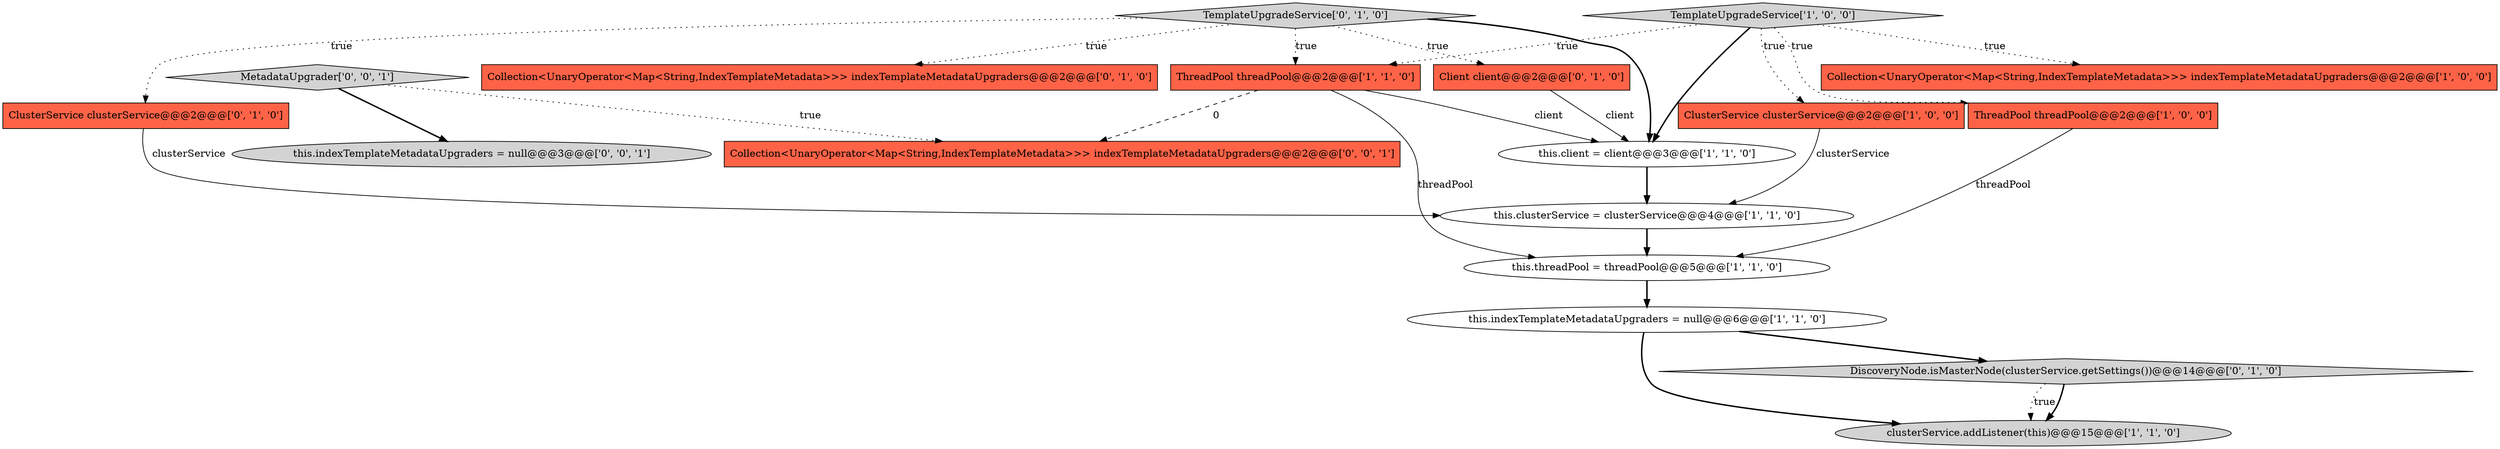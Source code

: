 digraph {
17 [style = filled, label = "Collection<UnaryOperator<Map<String,IndexTemplateMetadata>>> indexTemplateMetadataUpgraders@@@2@@@['0', '0', '1']", fillcolor = tomato, shape = box image = "AAA0AAABBB3BBB"];
9 [style = filled, label = "TemplateUpgradeService['1', '0', '0']", fillcolor = lightgray, shape = diamond image = "AAA0AAABBB1BBB"];
16 [style = filled, label = "this.indexTemplateMetadataUpgraders = null@@@3@@@['0', '0', '1']", fillcolor = lightgray, shape = ellipse image = "AAA0AAABBB3BBB"];
4 [style = filled, label = "this.clusterService = clusterService@@@4@@@['1', '1', '0']", fillcolor = white, shape = ellipse image = "AAA0AAABBB1BBB"];
10 [style = filled, label = "Client client@@@2@@@['0', '1', '0']", fillcolor = tomato, shape = box image = "AAA0AAABBB2BBB"];
8 [style = filled, label = "this.client = client@@@3@@@['1', '1', '0']", fillcolor = white, shape = ellipse image = "AAA0AAABBB1BBB"];
13 [style = filled, label = "TemplateUpgradeService['0', '1', '0']", fillcolor = lightgray, shape = diamond image = "AAA0AAABBB2BBB"];
7 [style = filled, label = "ThreadPool threadPool@@@2@@@['1', '1', '0']", fillcolor = tomato, shape = box image = "AAA0AAABBB1BBB"];
3 [style = filled, label = "this.threadPool = threadPool@@@5@@@['1', '1', '0']", fillcolor = white, shape = ellipse image = "AAA0AAABBB1BBB"];
5 [style = filled, label = "clusterService.addListener(this)@@@15@@@['1', '1', '0']", fillcolor = lightgray, shape = ellipse image = "AAA0AAABBB1BBB"];
0 [style = filled, label = "this.indexTemplateMetadataUpgraders = null@@@6@@@['1', '1', '0']", fillcolor = white, shape = ellipse image = "AAA0AAABBB1BBB"];
12 [style = filled, label = "DiscoveryNode.isMasterNode(clusterService.getSettings())@@@14@@@['0', '1', '0']", fillcolor = lightgray, shape = diamond image = "AAA1AAABBB2BBB"];
15 [style = filled, label = "MetadataUpgrader['0', '0', '1']", fillcolor = lightgray, shape = diamond image = "AAA0AAABBB3BBB"];
11 [style = filled, label = "Collection<UnaryOperator<Map<String,IndexTemplateMetadata>>> indexTemplateMetadataUpgraders@@@2@@@['0', '1', '0']", fillcolor = tomato, shape = box image = "AAA0AAABBB2BBB"];
14 [style = filled, label = "ClusterService clusterService@@@2@@@['0', '1', '0']", fillcolor = tomato, shape = box image = "AAA0AAABBB2BBB"];
1 [style = filled, label = "ThreadPool threadPool@@@2@@@['1', '0', '0']", fillcolor = tomato, shape = box image = "AAA0AAABBB1BBB"];
6 [style = filled, label = "ClusterService clusterService@@@2@@@['1', '0', '0']", fillcolor = tomato, shape = box image = "AAA0AAABBB1BBB"];
2 [style = filled, label = "Collection<UnaryOperator<Map<String,IndexTemplateMetadata>>> indexTemplateMetadataUpgraders@@@2@@@['1', '0', '0']", fillcolor = tomato, shape = box image = "AAA0AAABBB1BBB"];
15->17 [style = dotted, label="true"];
8->4 [style = bold, label=""];
9->7 [style = dotted, label="true"];
13->11 [style = dotted, label="true"];
9->1 [style = dotted, label="true"];
13->10 [style = dotted, label="true"];
9->2 [style = dotted, label="true"];
9->6 [style = dotted, label="true"];
12->5 [style = dotted, label="true"];
7->17 [style = dashed, label="0"];
12->5 [style = bold, label=""];
0->12 [style = bold, label=""];
14->4 [style = solid, label="clusterService"];
3->0 [style = bold, label=""];
7->8 [style = solid, label="client"];
15->16 [style = bold, label=""];
13->8 [style = bold, label=""];
9->8 [style = bold, label=""];
0->5 [style = bold, label=""];
7->3 [style = solid, label="threadPool"];
13->14 [style = dotted, label="true"];
4->3 [style = bold, label=""];
10->8 [style = solid, label="client"];
1->3 [style = solid, label="threadPool"];
13->7 [style = dotted, label="true"];
6->4 [style = solid, label="clusterService"];
}
